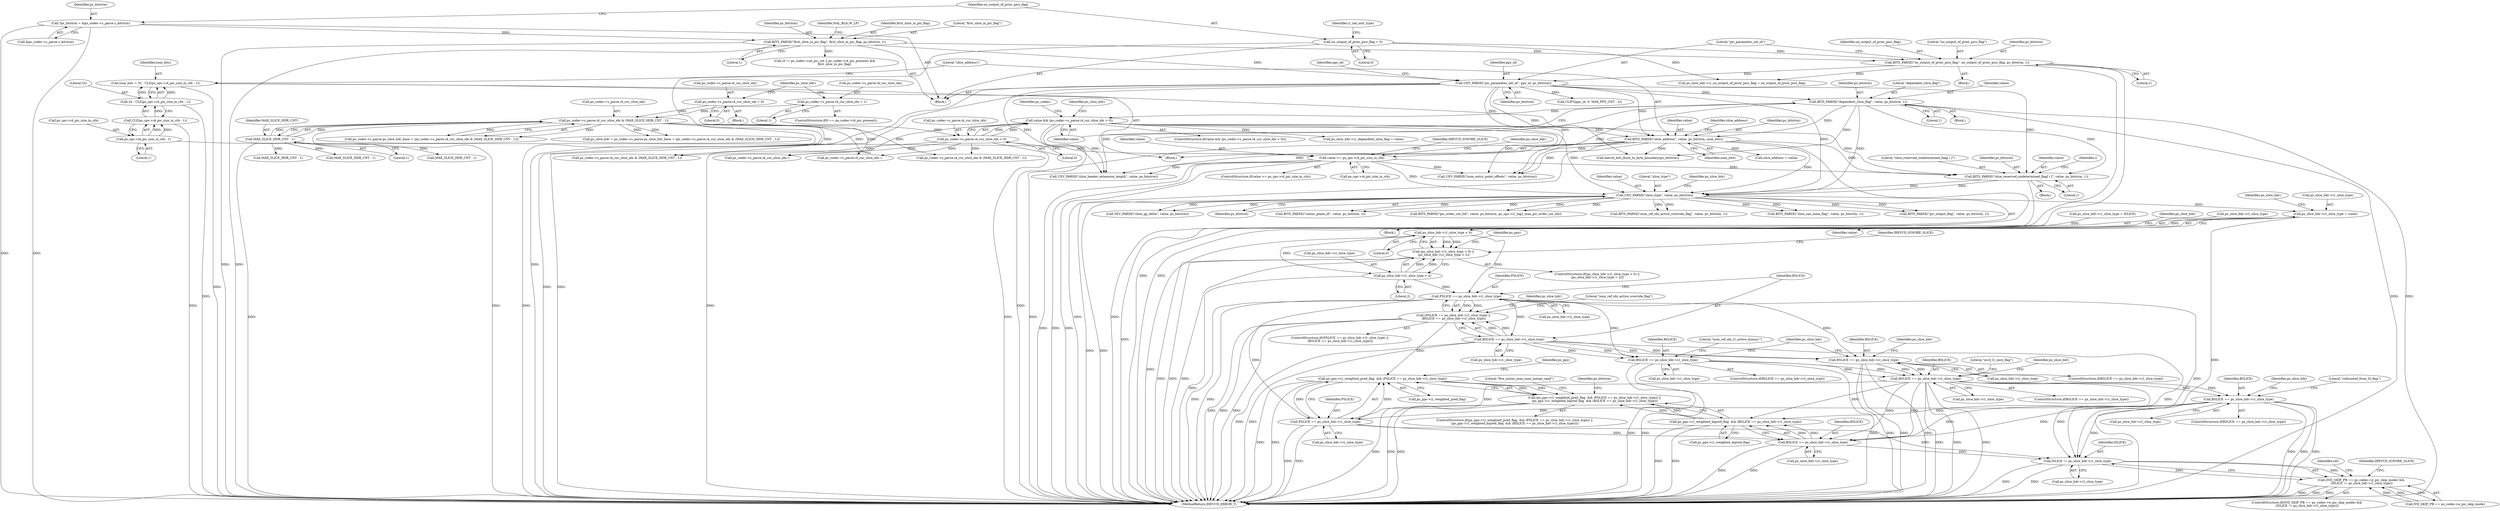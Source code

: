digraph "0_Android_913d9e8d93d6b81bb8eac3fc2c1426651f5b259d@pointer" {
"1000596" [label="(Call,ps_slice_hdr->i1_slice_type = value)"];
"1000592" [label="(Call,UEV_PARSE(\"slice_type\", value, ps_bitstrm))"];
"1000587" [label="(Call,BITS_PARSE(\"slice_reserved_undetermined_flag[ i ]\", value, ps_bitstrm, 1))"];
"1000537" [label="(Call,value >= ps_sps->i4_pic_size_in_ctb)"];
"1000528" [label="(Call,BITS_PARSE(\"slice_address\", value, ps_bitstrm, num_bits))"];
"1000428" [label="(Call,value && (ps_codec->s_parse.i4_cur_slice_idx > 0))"];
"1000422" [label="(Call,BITS_PARSE(\"dependent_slice_flag\", value, ps_bitstrm, 1))"];
"1000209" [label="(Call,UEV_PARSE(\"pic_parameter_set_id\", pps_id, ps_bitstrm))"];
"1000204" [label="(Call,BITS_PARSE(\"no_output_of_prior_pics_flag\", no_output_of_prior_pics_flag, ps_bitstrm, 1))"];
"1000159" [label="(Call,no_output_of_prior_pics_flag = 0)"];
"1000190" [label="(Call,BITS_PARSE(\"first_slice_in_pic_flag\", first_slice_in_pic_flag, ps_bitstrm, 1))"];
"1000147" [label="(Call,*ps_bitstrm = &ps_codec->s_parse.s_bitstrm)"];
"1000430" [label="(Call,ps_codec->s_parse.i4_cur_slice_idx > 0)"];
"1000405" [label="(Call,ps_codec->s_parse.i4_cur_slice_idx & (MAX_SLICE_HDR_CNT - 1))"];
"1000375" [label="(Call,ps_codec->s_parse.i4_cur_slice_idx = 0)"];
"1000390" [label="(Call,ps_codec->s_parse.i4_cur_slice_idx = 1)"];
"1000411" [label="(Call,MAX_SLICE_HDR_CNT - 1)"];
"1000518" [label="(Call,num_bits = 32 - CLZ(ps_sps->i4_pic_size_in_ctb - 1))"];
"1000520" [label="(Call,32 - CLZ(ps_sps->i4_pic_size_in_ctb - 1))"];
"1000522" [label="(Call,CLZ(ps_sps->i4_pic_size_in_ctb - 1))"];
"1000523" [label="(Call,ps_sps->i4_pic_size_in_ctb - 1)"];
"1000620" [label="(Call,ps_slice_hdr->i1_slice_type < 0)"];
"1000619" [label="(Call,(ps_slice_hdr->i1_slice_type < 0) ||\n (ps_slice_hdr->i1_slice_type > 2))"];
"1000625" [label="(Call,ps_slice_hdr->i1_slice_type > 2)"];
"1001158" [label="(Call,PSLICE == ps_slice_hdr->i1_slice_type)"];
"1001157" [label="(Call,(PSLICE == ps_slice_hdr->i1_slice_type) ||\n (BSLICE == ps_slice_hdr->i1_slice_type))"];
"1001409" [label="(Call,ps_pps->i1_weighted_pred_flag  && (PSLICE == ps_slice_hdr->i1_slice_type))"];
"1001408" [label="(Call,(ps_pps->i1_weighted_pred_flag  && (PSLICE == ps_slice_hdr->i1_slice_type)) ||\n (ps_pps->i1_weighted_bipred_flag  && (BSLICE == ps_slice_hdr->i1_slice_type)))"];
"1001163" [label="(Call,BSLICE == ps_slice_hdr->i1_slice_type)"];
"1001196" [label="(Call,BSLICE == ps_slice_hdr->i1_slice_type)"];
"1001296" [label="(Call,BSLICE == ps_slice_hdr->i1_slice_type)"];
"1001348" [label="(Call,BSLICE == ps_slice_hdr->i1_slice_type)"];
"1001413" [label="(Call,PSLICE == ps_slice_hdr->i1_slice_type)"];
"1001422" [label="(Call,BSLICE == ps_slice_hdr->i1_slice_type)"];
"1001418" [label="(Call,ps_pps->i1_weighted_bipred_flag  && (BSLICE == ps_slice_hdr->i1_slice_type))"];
"1002607" [label="(Call,ISLICE != ps_slice_hdr->i1_slice_type)"];
"1002601" [label="(Call,(IVD_SKIP_PB == ps_codec->e_pic_skip_mode) &&\n (ISLICE != ps_slice_hdr->i1_slice_type))"];
"1001223" [label="(Call,BSLICE == ps_slice_hdr->i1_slice_type)"];
"1000422" [label="(Call,BITS_PARSE(\"dependent_slice_flag\", value, ps_bitstrm, 1))"];
"1001160" [label="(Call,ps_slice_hdr->i1_slice_type)"];
"1000605" [label="(Identifier,ps_slice_hdr)"];
"1000160" [label="(Identifier,no_output_of_prior_pics_flag)"];
"1000588" [label="(Literal,\"slice_reserved_undetermined_flag[ i ]\")"];
"1000193" [label="(Identifier,ps_bitstrm)"];
"1001347" [label="(ControlStructure,if(BSLICE == ps_slice_hdr->i1_slice_type))"];
"1001348" [label="(Call,BSLICE == ps_slice_hdr->i1_slice_type)"];
"1000621" [label="(Call,ps_slice_hdr->i1_slice_type)"];
"1002617" [label="(MethodReturn,IHEVCD_ERROR_T)"];
"1001422" [label="(Call,BSLICE == ps_slice_hdr->i1_slice_type)"];
"1000518" [label="(Call,num_bits = 32 - CLZ(ps_sps->i4_pic_size_in_ctb - 1))"];
"1000440" [label="(Call,ps_codec->s_parse.i4_cur_slice_idx & (MAX_SLICE_HDR_CNT - 1))"];
"1001169" [label="(Call,BITS_PARSE(\"num_ref_idx_active_override_flag\", value, ps_bitstrm, 1))"];
"1001298" [label="(Call,ps_slice_hdr->i1_slice_type)"];
"1000634" [label="(Identifier,ps_pps)"];
"1000532" [label="(Identifier,num_bits)"];
"1000406" [label="(Call,ps_codec->s_parse.i4_cur_slice_idx)"];
"1000537" [label="(Call,value >= ps_sps->i4_pic_size_in_ctb)"];
"1000212" [label="(Identifier,ps_bitstrm)"];
"1000210" [label="(Literal,\"pic_parameter_set_id\")"];
"1000194" [label="(Literal,1)"];
"1000624" [label="(Literal,0)"];
"1001414" [label="(Identifier,PSLICE)"];
"1000431" [label="(Call,ps_codec->s_parse.i4_cur_slice_idx)"];
"1000159" [label="(Call,no_output_of_prior_pics_flag = 0)"];
"1000528" [label="(Call,BITS_PARSE(\"slice_address\", value, ps_bitstrm, num_bits))"];
"1001297" [label="(Identifier,BSLICE)"];
"1000531" [label="(Identifier,ps_bitstrm)"];
"1000390" [label="(Call,ps_codec->s_parse.i4_cur_slice_idx = 1)"];
"1000523" [label="(Call,ps_sps->i4_pic_size_in_ctb - 1)"];
"1000590" [label="(Identifier,ps_bitstrm)"];
"1001197" [label="(Identifier,BSLICE)"];
"1000405" [label="(Call,ps_codec->s_parse.i4_cur_slice_idx & (MAX_SLICE_HDR_CNT - 1))"];
"1000538" [label="(Identifier,value)"];
"1000527" [label="(Literal,1)"];
"1001418" [label="(Call,ps_pps->i1_weighted_bipred_flag  && (BSLICE == ps_slice_hdr->i1_slice_type))"];
"1000215" [label="(Call,CLIP3(pps_id, 0, MAX_PPS_CNT - 2))"];
"1001419" [label="(Call,ps_pps->i1_weighted_bipred_flag)"];
"1002602" [label="(Call,IVD_SKIP_PB == ps_codec->e_pic_skip_mode)"];
"1000427" [label="(ControlStructure,if(value && (ps_codec->s_parse.i4_cur_slice_idx > 0)))"];
"1000203" [label="(Block,)"];
"1000413" [label="(Literal,1)"];
"1001156" [label="(ControlStructure,if((PSLICE == ps_slice_hdr->i1_slice_type) ||\n (BSLICE == ps_slice_hdr->i1_slice_type)))"];
"1001106" [label="(Call,BITS_PARSE(\"slice_sao_luma_flag\", value, ps_bitstrm, 1))"];
"1000600" [label="(Identifier,value)"];
"1001157" [label="(Call,(PSLICE == ps_slice_hdr->i1_slice_type) ||\n (BSLICE == ps_slice_hdr->i1_slice_type))"];
"1001410" [label="(Call,ps_pps->i1_weighted_pred_flag)"];
"1000204" [label="(Call,BITS_PARSE(\"no_output_of_prior_pics_flag\", no_output_of_prior_pics_flag, ps_bitstrm, 1))"];
"1000629" [label="(Literal,2)"];
"1000596" [label="(Call,ps_slice_hdr->i1_slice_type = value)"];
"1000214" [label="(Identifier,pps_id)"];
"1000592" [label="(Call,UEV_PARSE(\"slice_type\", value, ps_bitstrm))"];
"1000147" [label="(Call,*ps_bitstrm = &ps_codec->s_parse.s_bitstrm)"];
"1000589" [label="(Identifier,value)"];
"1000536" [label="(ControlStructure,if(value >= ps_sps->i4_pic_size_in_ctb))"];
"1000516" [label="(Block,)"];
"1000375" [label="(Call,ps_codec->s_parse.i4_cur_slice_idx = 0)"];
"1000198" [label="(Identifier,NAL_BLA_W_LP)"];
"1001446" [label="(Identifier,ps_slice_hdr)"];
"1002616" [label="(Identifier,ret)"];
"1001712" [label="(Call,ps_codec->s_parse.i4_cur_slice_idx--)"];
"1002600" [label="(ControlStructure,if((IVD_SKIP_PB == ps_codec->e_pic_skip_mode) &&\n (ISLICE != ps_slice_hdr->i1_slice_type)))"];
"1001420" [label="(Identifier,ps_pps)"];
"1000543" [label="(Identifier,IHEVCD_IGNORE_SLICE)"];
"1000552" [label="(Identifier,ps_slice_hdr)"];
"1001158" [label="(Call,PSLICE == ps_slice_hdr->i1_slice_type)"];
"1001424" [label="(Call,ps_slice_hdr->i1_slice_type)"];
"1001296" [label="(Call,BSLICE == ps_slice_hdr->i1_slice_type)"];
"1000597" [label="(Call,ps_slice_hdr->i1_slice_type)"];
"1001350" [label="(Call,ps_slice_hdr->i1_slice_type)"];
"1000529" [label="(Literal,\"slice_address\")"];
"1000626" [label="(Call,ps_slice_hdr->i1_slice_type)"];
"1000284" [label="(Call,(0 != ps_codec->u4_pic_cnt || ps_codec->i4_pic_present) &&\n                    first_slice_in_pic_flag)"];
"1000161" [label="(Literal,0)"];
"1001163" [label="(Call,BSLICE == ps_slice_hdr->i1_slice_type)"];
"1001303" [label="(Literal,\"mvd_l1_zero_flag\")"];
"1000521" [label="(Literal,32)"];
"1000520" [label="(Call,32 - CLZ(ps_sps->i4_pic_size_in_ctb - 1))"];
"1002609" [label="(Call,ps_slice_hdr->i1_slice_type)"];
"1000522" [label="(Call,CLZ(ps_sps->i4_pic_size_in_ctb - 1))"];
"1000637" [label="(Call,BITS_PARSE(\"pic_output_flag\", value, ps_bitstrm, 1))"];
"1000384" [label="(ControlStructure,if(0 == ps_codec->i4_pic_present))"];
"1000613" [label="(Call,ps_slice_hdr->i1_slice_type = ISLICE)"];
"1000376" [label="(Call,ps_codec->s_parse.i4_cur_slice_idx)"];
"1002601" [label="(Call,(IVD_SKIP_PB == ps_codec->e_pic_skip_mode) &&\n (ISLICE != ps_slice_hdr->i1_slice_type))"];
"1000428" [label="(Call,value && (ps_codec->s_parse.i4_cur_slice_idx > 0))"];
"1001225" [label="(Call,ps_slice_hdr->i1_slice_type)"];
"1002016" [label="(Call,ihevcd_bits_flush_to_byte_boundary(ps_bitstrm))"];
"1001434" [label="(Literal,\"five_minus_max_num_merge_cand\")"];
"1000425" [label="(Identifier,ps_bitstrm)"];
"1001368" [label="(Identifier,ps_slice_hdr)"];
"1000423" [label="(Literal,\"dependent_slice_flag\")"];
"1000587" [label="(Call,BITS_PARSE(\"slice_reserved_undetermined_flag[ i ]\", value, ps_bitstrm, 1))"];
"1000594" [label="(Identifier,value)"];
"1000399" [label="(Call,ps_codec->s_parse.ps_slice_hdr_base + (ps_codec->s_parse.i4_cur_slice_idx & (MAX_SLICE_HDR_CNT - 1)))"];
"1000436" [label="(Literal,0)"];
"1000554" [label="(Block,)"];
"1000682" [label="(Call,BITS_PARSE(\"pic_order_cnt_lsb\", value, ps_bitstrm, ps_sps->i1_log2_max_pic_order_cnt_lsb))"];
"1000421" [label="(Block,)"];
"1002518" [label="(Call,ps_codec->s_parse.i4_cur_slice_idx & (MAX_SLICE_HDR_CNT - 1))"];
"1002524" [label="(Call,MAX_SLICE_HDR_CNT - 1)"];
"1001165" [label="(Call,ps_slice_hdr->i1_slice_type)"];
"1000460" [label="(Call,ps_slice_hdr->i1_dependent_slice_flag = value)"];
"1001423" [label="(Identifier,BSLICE)"];
"1000430" [label="(Call,ps_codec->s_parse.i4_cur_slice_idx > 0)"];
"1001454" [label="(Call,SEV_PARSE(\"slice_qp_delta\", value, ps_bitstrm))"];
"1001407" [label="(ControlStructure,if((ps_pps->i1_weighted_pred_flag  && (PSLICE == ps_slice_hdr->i1_slice_type)) ||\n (ps_pps->i1_weighted_bipred_flag  && (BSLICE == ps_slice_hdr->i1_slice_type))))"];
"1000164" [label="(Identifier,i1_nal_unit_type)"];
"1000446" [label="(Call,MAX_SLICE_HDR_CNT - 1)"];
"1001231" [label="(Identifier,ps_slice_hdr)"];
"1001314" [label="(Identifier,ps_slice_hdr)"];
"1000627" [label="(Identifier,ps_slice_hdr)"];
"1001238" [label="(Identifier,ps_slice_hdr)"];
"1000412" [label="(Identifier,MAX_SLICE_HDR_CNT)"];
"1000192" [label="(Identifier,first_slice_in_pic_flag)"];
"1001196" [label="(Call,BSLICE == ps_slice_hdr->i1_slice_type)"];
"1001355" [label="(Literal,\"collocated_from_l0_flag\")"];
"1001409" [label="(Call,ps_pps->i1_weighted_pred_flag  && (PSLICE == ps_slice_hdr->i1_slice_type))"];
"1000595" [label="(Identifier,ps_bitstrm)"];
"1000424" [label="(Identifier,value)"];
"1000533" [label="(Call,slice_address = value)"];
"1000391" [label="(Call,ps_codec->s_parse.i4_cur_slice_idx)"];
"1000429" [label="(Identifier,value)"];
"1000132" [label="(Block,)"];
"1000619" [label="(Call,(ps_slice_hdr->i1_slice_type < 0) ||\n (ps_slice_hdr->i1_slice_type > 2))"];
"1001990" [label="(Call,UEV_PARSE(\"slice_header_extension_length\", value, ps_bitstrm))"];
"1001429" [label="(Identifier,ps_bitstrm)"];
"1000397" [label="(Call,ps_slice_hdr = ps_codec->s_parse.ps_slice_hdr_base + (ps_codec->s_parse.i4_cur_slice_idx & (MAX_SLICE_HDR_CNT - 1)))"];
"1000586" [label="(Block,)"];
"1000148" [label="(Identifier,ps_bitstrm)"];
"1000398" [label="(Identifier,ps_slice_hdr)"];
"1000524" [label="(Call,ps_sps->i4_pic_size_in_ctb)"];
"1000593" [label="(Literal,\"slice_type\")"];
"1001222" [label="(ControlStructure,if(BSLICE == ps_slice_hdr->i1_slice_type))"];
"1000209" [label="(Call,UEV_PARSE(\"pic_parameter_set_id\", pps_id, ps_bitstrm))"];
"1001771" [label="(Call,ps_codec->s_parse.i4_cur_slice_idx--)"];
"1000439" [label="(Identifier,ps_codec)"];
"1000381" [label="(Literal,0)"];
"1001170" [label="(Literal,\"num_ref_idx_active_override_flag\")"];
"1001883" [label="(Call,UEV_PARSE(\"num_entry_point_offsets\", value, ps_bitstrm))"];
"1000206" [label="(Identifier,no_output_of_prior_pics_flag)"];
"1002614" [label="(Identifier,IHEVCD_IGNORE_SLICE)"];
"1000530" [label="(Identifier,value)"];
"1000205" [label="(Literal,\"no_output_of_prior_pics_flag\")"];
"1001295" [label="(ControlStructure,if(BSLICE == ps_slice_hdr->i1_slice_type))"];
"1000207" [label="(Identifier,ps_bitstrm)"];
"1000631" [label="(Identifier,IHEVCD_IGNORE_SLICE)"];
"1000539" [label="(Call,ps_sps->i4_pic_size_in_ctb)"];
"1000149" [label="(Call,&ps_codec->s_parse.s_bitstrm)"];
"1000591" [label="(Literal,1)"];
"1000211" [label="(Identifier,pps_id)"];
"1000618" [label="(ControlStructure,if((ps_slice_hdr->i1_slice_type < 0) ||\n (ps_slice_hdr->i1_slice_type > 2)))"];
"1001224" [label="(Identifier,BSLICE)"];
"1000462" [label="(Identifier,ps_slice_hdr)"];
"1000659" [label="(Call,BITS_PARSE(\"colour_plane_id\", value, ps_bitstrm, 2))"];
"1000519" [label="(Identifier,num_bits)"];
"1000208" [label="(Literal,1)"];
"1000620" [label="(Call,ps_slice_hdr->i1_slice_type < 0)"];
"1001203" [label="(Literal,\"num_ref_idx_l1_active_minus1\")"];
"1001415" [label="(Call,ps_slice_hdr->i1_slice_type)"];
"1000396" [label="(Literal,1)"];
"1000374" [label="(Block,)"];
"1001159" [label="(Identifier,PSLICE)"];
"1002607" [label="(Call,ISLICE != ps_slice_hdr->i1_slice_type)"];
"1001408" [label="(Call,(ps_pps->i1_weighted_pred_flag  && (PSLICE == ps_slice_hdr->i1_slice_type)) ||\n (ps_pps->i1_weighted_bipred_flag  && (BSLICE == ps_slice_hdr->i1_slice_type)))"];
"1001198" [label="(Call,ps_slice_hdr->i1_slice_type)"];
"1002608" [label="(Identifier,ISLICE)"];
"1001413" [label="(Call,PSLICE == ps_slice_hdr->i1_slice_type)"];
"1000190" [label="(Call,BITS_PARSE(\"first_slice_in_pic_flag\", first_slice_in_pic_flag, ps_bitstrm, 1))"];
"1001164" [label="(Identifier,BSLICE)"];
"1001349" [label="(Identifier,BSLICE)"];
"1000191" [label="(Literal,\"first_slice_in_pic_flag\")"];
"1000534" [label="(Identifier,slice_address)"];
"1000426" [label="(Literal,1)"];
"1000501" [label="(Call,ps_slice_hdr->i1_no_output_of_prior_pics_flag = no_output_of_prior_pics_flag)"];
"1000585" [label="(Identifier,i)"];
"1001808" [label="(Call,MAX_SLICE_HDR_CNT - 1)"];
"1000625" [label="(Call,ps_slice_hdr->i1_slice_type > 2)"];
"1000598" [label="(Identifier,ps_slice_hdr)"];
"1001195" [label="(ControlStructure,if(BSLICE == ps_slice_hdr->i1_slice_type))"];
"1001223" [label="(Call,BSLICE == ps_slice_hdr->i1_slice_type)"];
"1000411" [label="(Call,MAX_SLICE_HDR_CNT - 1)"];
"1000596" -> "1000554"  [label="AST: "];
"1000596" -> "1000600"  [label="CFG: "];
"1000597" -> "1000596"  [label="AST: "];
"1000600" -> "1000596"  [label="AST: "];
"1000605" -> "1000596"  [label="CFG: "];
"1000596" -> "1002617"  [label="DDG: "];
"1000592" -> "1000596"  [label="DDG: "];
"1000596" -> "1000620"  [label="DDG: "];
"1000592" -> "1000554"  [label="AST: "];
"1000592" -> "1000595"  [label="CFG: "];
"1000593" -> "1000592"  [label="AST: "];
"1000594" -> "1000592"  [label="AST: "];
"1000595" -> "1000592"  [label="AST: "];
"1000598" -> "1000592"  [label="CFG: "];
"1000592" -> "1002617"  [label="DDG: "];
"1000592" -> "1002617"  [label="DDG: "];
"1000587" -> "1000592"  [label="DDG: "];
"1000587" -> "1000592"  [label="DDG: "];
"1000537" -> "1000592"  [label="DDG: "];
"1000428" -> "1000592"  [label="DDG: "];
"1000528" -> "1000592"  [label="DDG: "];
"1000422" -> "1000592"  [label="DDG: "];
"1000209" -> "1000592"  [label="DDG: "];
"1000592" -> "1000637"  [label="DDG: "];
"1000592" -> "1000637"  [label="DDG: "];
"1000592" -> "1000659"  [label="DDG: "];
"1000592" -> "1000659"  [label="DDG: "];
"1000592" -> "1000682"  [label="DDG: "];
"1000592" -> "1000682"  [label="DDG: "];
"1000592" -> "1001106"  [label="DDG: "];
"1000592" -> "1001106"  [label="DDG: "];
"1000592" -> "1001169"  [label="DDG: "];
"1000592" -> "1001169"  [label="DDG: "];
"1000592" -> "1001454"  [label="DDG: "];
"1000592" -> "1001454"  [label="DDG: "];
"1000587" -> "1000586"  [label="AST: "];
"1000587" -> "1000591"  [label="CFG: "];
"1000588" -> "1000587"  [label="AST: "];
"1000589" -> "1000587"  [label="AST: "];
"1000590" -> "1000587"  [label="AST: "];
"1000591" -> "1000587"  [label="AST: "];
"1000585" -> "1000587"  [label="CFG: "];
"1000587" -> "1002617"  [label="DDG: "];
"1000537" -> "1000587"  [label="DDG: "];
"1000428" -> "1000587"  [label="DDG: "];
"1000528" -> "1000587"  [label="DDG: "];
"1000422" -> "1000587"  [label="DDG: "];
"1000209" -> "1000587"  [label="DDG: "];
"1000537" -> "1000536"  [label="AST: "];
"1000537" -> "1000539"  [label="CFG: "];
"1000538" -> "1000537"  [label="AST: "];
"1000539" -> "1000537"  [label="AST: "];
"1000543" -> "1000537"  [label="CFG: "];
"1000552" -> "1000537"  [label="CFG: "];
"1000537" -> "1002617"  [label="DDG: "];
"1000537" -> "1002617"  [label="DDG: "];
"1000537" -> "1002617"  [label="DDG: "];
"1000528" -> "1000537"  [label="DDG: "];
"1000523" -> "1000537"  [label="DDG: "];
"1000537" -> "1001883"  [label="DDG: "];
"1000537" -> "1001990"  [label="DDG: "];
"1000528" -> "1000516"  [label="AST: "];
"1000528" -> "1000532"  [label="CFG: "];
"1000529" -> "1000528"  [label="AST: "];
"1000530" -> "1000528"  [label="AST: "];
"1000531" -> "1000528"  [label="AST: "];
"1000532" -> "1000528"  [label="AST: "];
"1000534" -> "1000528"  [label="CFG: "];
"1000528" -> "1002617"  [label="DDG: "];
"1000528" -> "1002617"  [label="DDG: "];
"1000528" -> "1002617"  [label="DDG: "];
"1000428" -> "1000528"  [label="DDG: "];
"1000422" -> "1000528"  [label="DDG: "];
"1000209" -> "1000528"  [label="DDG: "];
"1000518" -> "1000528"  [label="DDG: "];
"1000528" -> "1000533"  [label="DDG: "];
"1000528" -> "1001883"  [label="DDG: "];
"1000528" -> "1001990"  [label="DDG: "];
"1000528" -> "1002016"  [label="DDG: "];
"1000428" -> "1000427"  [label="AST: "];
"1000428" -> "1000429"  [label="CFG: "];
"1000428" -> "1000430"  [label="CFG: "];
"1000429" -> "1000428"  [label="AST: "];
"1000430" -> "1000428"  [label="AST: "];
"1000439" -> "1000428"  [label="CFG: "];
"1000462" -> "1000428"  [label="CFG: "];
"1000428" -> "1002617"  [label="DDG: "];
"1000428" -> "1002617"  [label="DDG: "];
"1000422" -> "1000428"  [label="DDG: "];
"1000430" -> "1000428"  [label="DDG: "];
"1000430" -> "1000428"  [label="DDG: "];
"1000428" -> "1000460"  [label="DDG: "];
"1000428" -> "1001883"  [label="DDG: "];
"1000428" -> "1001990"  [label="DDG: "];
"1000422" -> "1000421"  [label="AST: "];
"1000422" -> "1000426"  [label="CFG: "];
"1000423" -> "1000422"  [label="AST: "];
"1000424" -> "1000422"  [label="AST: "];
"1000425" -> "1000422"  [label="AST: "];
"1000426" -> "1000422"  [label="AST: "];
"1000429" -> "1000422"  [label="CFG: "];
"1000422" -> "1002617"  [label="DDG: "];
"1000422" -> "1002617"  [label="DDG: "];
"1000209" -> "1000422"  [label="DDG: "];
"1000422" -> "1001883"  [label="DDG: "];
"1000422" -> "1001990"  [label="DDG: "];
"1000422" -> "1002016"  [label="DDG: "];
"1000209" -> "1000132"  [label="AST: "];
"1000209" -> "1000212"  [label="CFG: "];
"1000210" -> "1000209"  [label="AST: "];
"1000211" -> "1000209"  [label="AST: "];
"1000212" -> "1000209"  [label="AST: "];
"1000214" -> "1000209"  [label="CFG: "];
"1000209" -> "1002617"  [label="DDG: "];
"1000209" -> "1002617"  [label="DDG: "];
"1000204" -> "1000209"  [label="DDG: "];
"1000190" -> "1000209"  [label="DDG: "];
"1000209" -> "1000215"  [label="DDG: "];
"1000209" -> "1001883"  [label="DDG: "];
"1000209" -> "1001990"  [label="DDG: "];
"1000209" -> "1002016"  [label="DDG: "];
"1000204" -> "1000203"  [label="AST: "];
"1000204" -> "1000208"  [label="CFG: "];
"1000205" -> "1000204"  [label="AST: "];
"1000206" -> "1000204"  [label="AST: "];
"1000207" -> "1000204"  [label="AST: "];
"1000208" -> "1000204"  [label="AST: "];
"1000210" -> "1000204"  [label="CFG: "];
"1000204" -> "1002617"  [label="DDG: "];
"1000204" -> "1002617"  [label="DDG: "];
"1000159" -> "1000204"  [label="DDG: "];
"1000190" -> "1000204"  [label="DDG: "];
"1000204" -> "1000501"  [label="DDG: "];
"1000159" -> "1000132"  [label="AST: "];
"1000159" -> "1000161"  [label="CFG: "];
"1000160" -> "1000159"  [label="AST: "];
"1000161" -> "1000159"  [label="AST: "];
"1000164" -> "1000159"  [label="CFG: "];
"1000159" -> "1002617"  [label="DDG: "];
"1000159" -> "1000501"  [label="DDG: "];
"1000190" -> "1000132"  [label="AST: "];
"1000190" -> "1000194"  [label="CFG: "];
"1000191" -> "1000190"  [label="AST: "];
"1000192" -> "1000190"  [label="AST: "];
"1000193" -> "1000190"  [label="AST: "];
"1000194" -> "1000190"  [label="AST: "];
"1000198" -> "1000190"  [label="CFG: "];
"1000190" -> "1002617"  [label="DDG: "];
"1000190" -> "1002617"  [label="DDG: "];
"1000147" -> "1000190"  [label="DDG: "];
"1000190" -> "1000284"  [label="DDG: "];
"1000147" -> "1000132"  [label="AST: "];
"1000147" -> "1000149"  [label="CFG: "];
"1000148" -> "1000147"  [label="AST: "];
"1000149" -> "1000147"  [label="AST: "];
"1000160" -> "1000147"  [label="CFG: "];
"1000147" -> "1002617"  [label="DDG: "];
"1000147" -> "1002617"  [label="DDG: "];
"1000430" -> "1000436"  [label="CFG: "];
"1000431" -> "1000430"  [label="AST: "];
"1000436" -> "1000430"  [label="AST: "];
"1000430" -> "1002617"  [label="DDG: "];
"1000405" -> "1000430"  [label="DDG: "];
"1000430" -> "1000440"  [label="DDG: "];
"1000430" -> "1001712"  [label="DDG: "];
"1000430" -> "1001771"  [label="DDG: "];
"1000430" -> "1002518"  [label="DDG: "];
"1000405" -> "1000399"  [label="AST: "];
"1000405" -> "1000411"  [label="CFG: "];
"1000406" -> "1000405"  [label="AST: "];
"1000411" -> "1000405"  [label="AST: "];
"1000399" -> "1000405"  [label="CFG: "];
"1000405" -> "1002617"  [label="DDG: "];
"1000405" -> "1002617"  [label="DDG: "];
"1000405" -> "1000397"  [label="DDG: "];
"1000405" -> "1000397"  [label="DDG: "];
"1000405" -> "1000399"  [label="DDG: "];
"1000405" -> "1000399"  [label="DDG: "];
"1000375" -> "1000405"  [label="DDG: "];
"1000390" -> "1000405"  [label="DDG: "];
"1000411" -> "1000405"  [label="DDG: "];
"1000411" -> "1000405"  [label="DDG: "];
"1000405" -> "1000440"  [label="DDG: "];
"1000405" -> "1001712"  [label="DDG: "];
"1000405" -> "1001771"  [label="DDG: "];
"1000405" -> "1002518"  [label="DDG: "];
"1000375" -> "1000374"  [label="AST: "];
"1000375" -> "1000381"  [label="CFG: "];
"1000376" -> "1000375"  [label="AST: "];
"1000381" -> "1000375"  [label="AST: "];
"1000398" -> "1000375"  [label="CFG: "];
"1000390" -> "1000384"  [label="AST: "];
"1000390" -> "1000396"  [label="CFG: "];
"1000391" -> "1000390"  [label="AST: "];
"1000396" -> "1000390"  [label="AST: "];
"1000398" -> "1000390"  [label="CFG: "];
"1000411" -> "1000413"  [label="CFG: "];
"1000412" -> "1000411"  [label="AST: "];
"1000413" -> "1000411"  [label="AST: "];
"1000411" -> "1002617"  [label="DDG: "];
"1000411" -> "1000446"  [label="DDG: "];
"1000411" -> "1001808"  [label="DDG: "];
"1000411" -> "1002524"  [label="DDG: "];
"1000518" -> "1000516"  [label="AST: "];
"1000518" -> "1000520"  [label="CFG: "];
"1000519" -> "1000518"  [label="AST: "];
"1000520" -> "1000518"  [label="AST: "];
"1000529" -> "1000518"  [label="CFG: "];
"1000518" -> "1002617"  [label="DDG: "];
"1000520" -> "1000518"  [label="DDG: "];
"1000520" -> "1000518"  [label="DDG: "];
"1000520" -> "1000522"  [label="CFG: "];
"1000521" -> "1000520"  [label="AST: "];
"1000522" -> "1000520"  [label="AST: "];
"1000520" -> "1002617"  [label="DDG: "];
"1000522" -> "1000520"  [label="DDG: "];
"1000522" -> "1000523"  [label="CFG: "];
"1000523" -> "1000522"  [label="AST: "];
"1000522" -> "1002617"  [label="DDG: "];
"1000523" -> "1000522"  [label="DDG: "];
"1000523" -> "1000522"  [label="DDG: "];
"1000523" -> "1000527"  [label="CFG: "];
"1000524" -> "1000523"  [label="AST: "];
"1000527" -> "1000523"  [label="AST: "];
"1000620" -> "1000619"  [label="AST: "];
"1000620" -> "1000624"  [label="CFG: "];
"1000621" -> "1000620"  [label="AST: "];
"1000624" -> "1000620"  [label="AST: "];
"1000627" -> "1000620"  [label="CFG: "];
"1000619" -> "1000620"  [label="CFG: "];
"1000620" -> "1002617"  [label="DDG: "];
"1000620" -> "1000619"  [label="DDG: "];
"1000620" -> "1000619"  [label="DDG: "];
"1000613" -> "1000620"  [label="DDG: "];
"1000620" -> "1000625"  [label="DDG: "];
"1000620" -> "1001158"  [label="DDG: "];
"1000619" -> "1000618"  [label="AST: "];
"1000619" -> "1000625"  [label="CFG: "];
"1000625" -> "1000619"  [label="AST: "];
"1000631" -> "1000619"  [label="CFG: "];
"1000634" -> "1000619"  [label="CFG: "];
"1000619" -> "1002617"  [label="DDG: "];
"1000619" -> "1002617"  [label="DDG: "];
"1000619" -> "1002617"  [label="DDG: "];
"1000625" -> "1000619"  [label="DDG: "];
"1000625" -> "1000619"  [label="DDG: "];
"1000625" -> "1000629"  [label="CFG: "];
"1000626" -> "1000625"  [label="AST: "];
"1000629" -> "1000625"  [label="AST: "];
"1000625" -> "1002617"  [label="DDG: "];
"1000625" -> "1001158"  [label="DDG: "];
"1001158" -> "1001157"  [label="AST: "];
"1001158" -> "1001160"  [label="CFG: "];
"1001159" -> "1001158"  [label="AST: "];
"1001160" -> "1001158"  [label="AST: "];
"1001164" -> "1001158"  [label="CFG: "];
"1001157" -> "1001158"  [label="CFG: "];
"1001158" -> "1002617"  [label="DDG: "];
"1001158" -> "1002617"  [label="DDG: "];
"1001158" -> "1001157"  [label="DDG: "];
"1001158" -> "1001157"  [label="DDG: "];
"1001158" -> "1001163"  [label="DDG: "];
"1001158" -> "1001196"  [label="DDG: "];
"1001158" -> "1001223"  [label="DDG: "];
"1001158" -> "1001413"  [label="DDG: "];
"1001158" -> "1002607"  [label="DDG: "];
"1001157" -> "1001156"  [label="AST: "];
"1001157" -> "1001163"  [label="CFG: "];
"1001163" -> "1001157"  [label="AST: "];
"1001170" -> "1001157"  [label="CFG: "];
"1001446" -> "1001157"  [label="CFG: "];
"1001157" -> "1002617"  [label="DDG: "];
"1001157" -> "1002617"  [label="DDG: "];
"1001157" -> "1002617"  [label="DDG: "];
"1001163" -> "1001157"  [label="DDG: "];
"1001163" -> "1001157"  [label="DDG: "];
"1001157" -> "1001409"  [label="DDG: "];
"1001409" -> "1001408"  [label="AST: "];
"1001409" -> "1001410"  [label="CFG: "];
"1001409" -> "1001413"  [label="CFG: "];
"1001410" -> "1001409"  [label="AST: "];
"1001413" -> "1001409"  [label="AST: "];
"1001420" -> "1001409"  [label="CFG: "];
"1001408" -> "1001409"  [label="CFG: "];
"1001409" -> "1002617"  [label="DDG: "];
"1001409" -> "1002617"  [label="DDG: "];
"1001409" -> "1001408"  [label="DDG: "];
"1001409" -> "1001408"  [label="DDG: "];
"1001413" -> "1001409"  [label="DDG: "];
"1001413" -> "1001409"  [label="DDG: "];
"1001408" -> "1001407"  [label="AST: "];
"1001408" -> "1001418"  [label="CFG: "];
"1001418" -> "1001408"  [label="AST: "];
"1001429" -> "1001408"  [label="CFG: "];
"1001434" -> "1001408"  [label="CFG: "];
"1001408" -> "1002617"  [label="DDG: "];
"1001408" -> "1002617"  [label="DDG: "];
"1001408" -> "1002617"  [label="DDG: "];
"1001418" -> "1001408"  [label="DDG: "];
"1001418" -> "1001408"  [label="DDG: "];
"1001163" -> "1001165"  [label="CFG: "];
"1001164" -> "1001163"  [label="AST: "];
"1001165" -> "1001163"  [label="AST: "];
"1001163" -> "1002617"  [label="DDG: "];
"1001163" -> "1002617"  [label="DDG: "];
"1001163" -> "1001196"  [label="DDG: "];
"1001163" -> "1001196"  [label="DDG: "];
"1001163" -> "1001223"  [label="DDG: "];
"1001163" -> "1001223"  [label="DDG: "];
"1001163" -> "1002607"  [label="DDG: "];
"1001196" -> "1001195"  [label="AST: "];
"1001196" -> "1001198"  [label="CFG: "];
"1001197" -> "1001196"  [label="AST: "];
"1001198" -> "1001196"  [label="AST: "];
"1001203" -> "1001196"  [label="CFG: "];
"1001238" -> "1001196"  [label="CFG: "];
"1001196" -> "1002617"  [label="DDG: "];
"1001196" -> "1002617"  [label="DDG: "];
"1001196" -> "1002617"  [label="DDG: "];
"1001196" -> "1001296"  [label="DDG: "];
"1001196" -> "1001296"  [label="DDG: "];
"1001296" -> "1001295"  [label="AST: "];
"1001296" -> "1001298"  [label="CFG: "];
"1001297" -> "1001296"  [label="AST: "];
"1001298" -> "1001296"  [label="AST: "];
"1001303" -> "1001296"  [label="CFG: "];
"1001314" -> "1001296"  [label="CFG: "];
"1001296" -> "1002617"  [label="DDG: "];
"1001296" -> "1002617"  [label="DDG: "];
"1001296" -> "1002617"  [label="DDG: "];
"1001223" -> "1001296"  [label="DDG: "];
"1001223" -> "1001296"  [label="DDG: "];
"1001296" -> "1001348"  [label="DDG: "];
"1001296" -> "1001348"  [label="DDG: "];
"1001296" -> "1001413"  [label="DDG: "];
"1001296" -> "1001418"  [label="DDG: "];
"1001296" -> "1001422"  [label="DDG: "];
"1001296" -> "1001422"  [label="DDG: "];
"1001296" -> "1002607"  [label="DDG: "];
"1001348" -> "1001347"  [label="AST: "];
"1001348" -> "1001350"  [label="CFG: "];
"1001349" -> "1001348"  [label="AST: "];
"1001350" -> "1001348"  [label="AST: "];
"1001355" -> "1001348"  [label="CFG: "];
"1001368" -> "1001348"  [label="CFG: "];
"1001348" -> "1002617"  [label="DDG: "];
"1001348" -> "1002617"  [label="DDG: "];
"1001348" -> "1002617"  [label="DDG: "];
"1001348" -> "1001413"  [label="DDG: "];
"1001348" -> "1001418"  [label="DDG: "];
"1001348" -> "1001422"  [label="DDG: "];
"1001348" -> "1001422"  [label="DDG: "];
"1001348" -> "1002607"  [label="DDG: "];
"1001413" -> "1001415"  [label="CFG: "];
"1001414" -> "1001413"  [label="AST: "];
"1001415" -> "1001413"  [label="AST: "];
"1001413" -> "1002617"  [label="DDG: "];
"1001413" -> "1002617"  [label="DDG: "];
"1001413" -> "1001422"  [label="DDG: "];
"1001413" -> "1002607"  [label="DDG: "];
"1001422" -> "1001418"  [label="AST: "];
"1001422" -> "1001424"  [label="CFG: "];
"1001423" -> "1001422"  [label="AST: "];
"1001424" -> "1001422"  [label="AST: "];
"1001418" -> "1001422"  [label="CFG: "];
"1001422" -> "1002617"  [label="DDG: "];
"1001422" -> "1002617"  [label="DDG: "];
"1001422" -> "1001418"  [label="DDG: "];
"1001422" -> "1001418"  [label="DDG: "];
"1001422" -> "1002607"  [label="DDG: "];
"1001418" -> "1001419"  [label="CFG: "];
"1001419" -> "1001418"  [label="AST: "];
"1001418" -> "1002617"  [label="DDG: "];
"1001418" -> "1002617"  [label="DDG: "];
"1002607" -> "1002601"  [label="AST: "];
"1002607" -> "1002609"  [label="CFG: "];
"1002608" -> "1002607"  [label="AST: "];
"1002609" -> "1002607"  [label="AST: "];
"1002601" -> "1002607"  [label="CFG: "];
"1002607" -> "1002617"  [label="DDG: "];
"1002607" -> "1002617"  [label="DDG: "];
"1002607" -> "1002601"  [label="DDG: "];
"1002607" -> "1002601"  [label="DDG: "];
"1002601" -> "1002600"  [label="AST: "];
"1002601" -> "1002602"  [label="CFG: "];
"1002602" -> "1002601"  [label="AST: "];
"1002614" -> "1002601"  [label="CFG: "];
"1002616" -> "1002601"  [label="CFG: "];
"1002601" -> "1002617"  [label="DDG: "];
"1002601" -> "1002617"  [label="DDG: "];
"1002601" -> "1002617"  [label="DDG: "];
"1002602" -> "1002601"  [label="DDG: "];
"1002602" -> "1002601"  [label="DDG: "];
"1001223" -> "1001222"  [label="AST: "];
"1001223" -> "1001225"  [label="CFG: "];
"1001224" -> "1001223"  [label="AST: "];
"1001225" -> "1001223"  [label="AST: "];
"1001231" -> "1001223"  [label="CFG: "];
"1001238" -> "1001223"  [label="CFG: "];
"1001223" -> "1002617"  [label="DDG: "];
"1001223" -> "1002617"  [label="DDG: "];
"1001223" -> "1002617"  [label="DDG: "];
}
